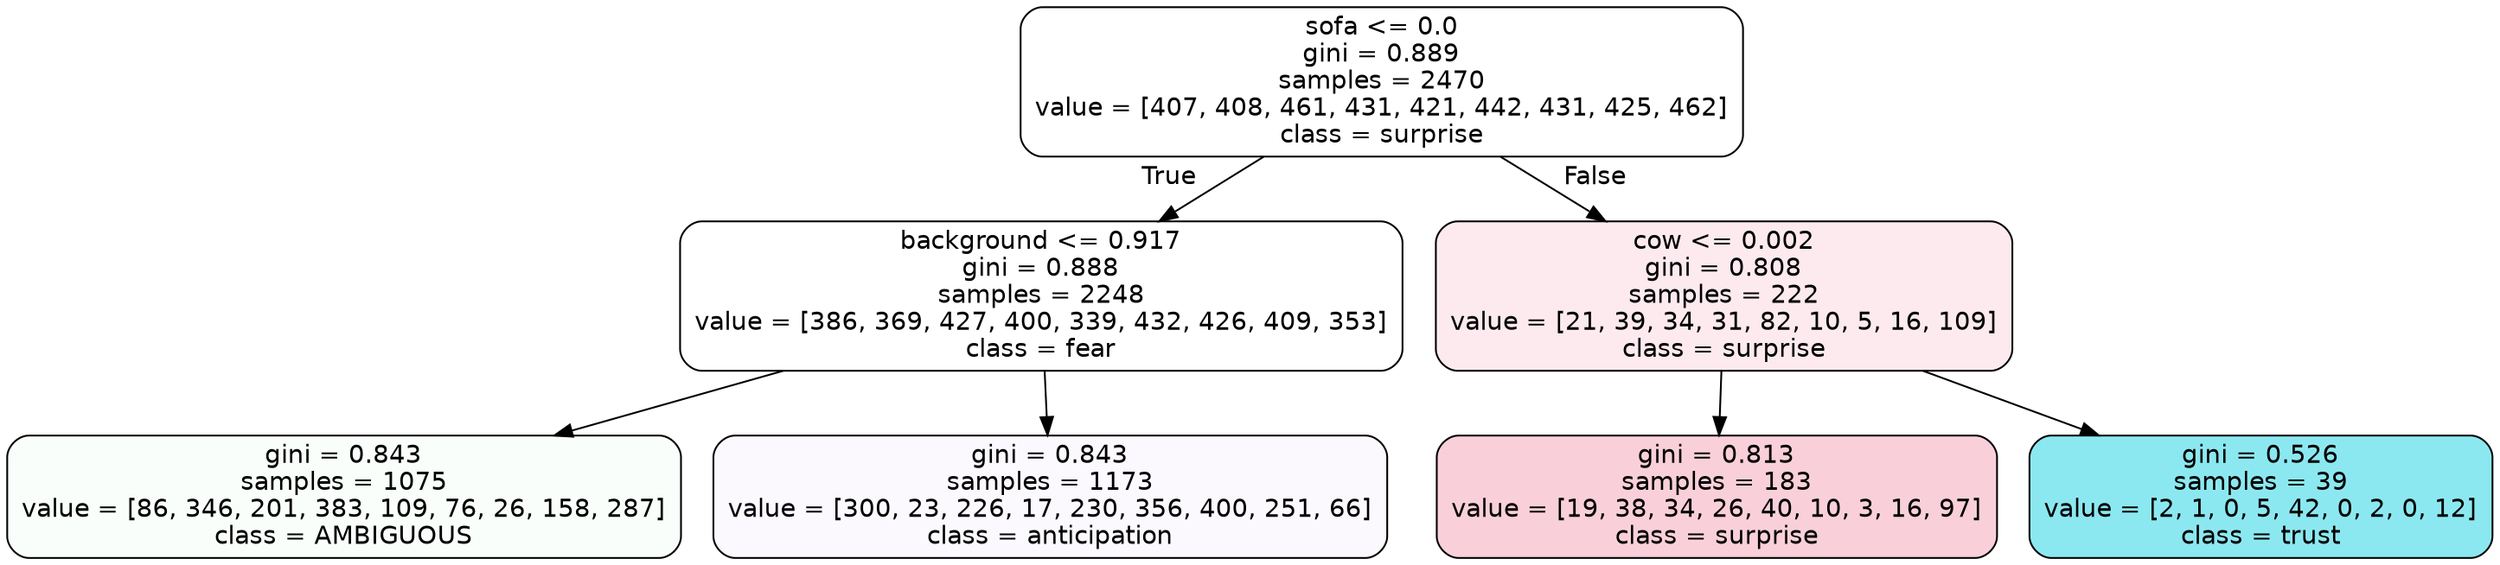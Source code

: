 digraph Tree {
node [shape=box, style="filled, rounded", color="black", fontname=helvetica] ;
edge [fontname=helvetica] ;
0 [label="sofa <= 0.0\ngini = 0.889\nsamples = 2470\nvalue = [407, 408, 461, 431, 421, 442, 431, 425, 462]\nclass = surprise", fillcolor="#e5396400"] ;
1 [label="background <= 0.917\ngini = 0.888\nsamples = 2248\nvalue = [386, 369, 427, 400, 339, 432, 426, 409, 353]\nclass = fear", fillcolor="#3964e500"] ;
0 -> 1 [labeldistance=2.5, labelangle=45, headlabel="True"] ;
2 [label="gini = 0.843\nsamples = 1075\nvalue = [86, 346, 201, 383, 109, 76, 26, 158, 287]\nclass = AMBIGUOUS", fillcolor="#39e58107"] ;
1 -> 2 ;
3 [label="gini = 0.843\nsamples = 1173\nvalue = [300, 23, 226, 17, 230, 356, 400, 251, 66]\nclass = anticipation", fillcolor="#8139e507"] ;
1 -> 3 ;
4 [label="cow <= 0.002\ngini = 0.808\nsamples = 222\nvalue = [21, 39, 34, 31, 82, 10, 5, 16, 109]\nclass = surprise", fillcolor="#e539641a"] ;
0 -> 4 [labeldistance=2.5, labelangle=-45, headlabel="False"] ;
5 [label="gini = 0.813\nsamples = 183\nvalue = [19, 38, 34, 26, 40, 10, 3, 16, 97]\nclass = surprise", fillcolor="#e539643c"] ;
4 -> 5 ;
6 [label="gini = 0.526\nsamples = 39\nvalue = [2, 1, 0, 5, 42, 0, 2, 0, 12]\nclass = trust", fillcolor="#39d7e593"] ;
4 -> 6 ;
}